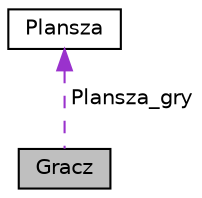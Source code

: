 digraph "Gracz"
{
  edge [fontname="Helvetica",fontsize="10",labelfontname="Helvetica",labelfontsize="10"];
  node [fontname="Helvetica",fontsize="10",shape=record];
  Node1 [label="Gracz",height=0.2,width=0.4,color="black", fillcolor="grey75", style="filled" fontcolor="black"];
  Node2 -> Node1 [dir="back",color="darkorchid3",fontsize="10",style="dashed",label=" Plansza_gry" ,fontname="Helvetica"];
  Node2 [label="Plansza",height=0.2,width=0.4,color="black", fillcolor="white", style="filled",URL="$class_plansza.html",tooltip="Plansza."];
}
